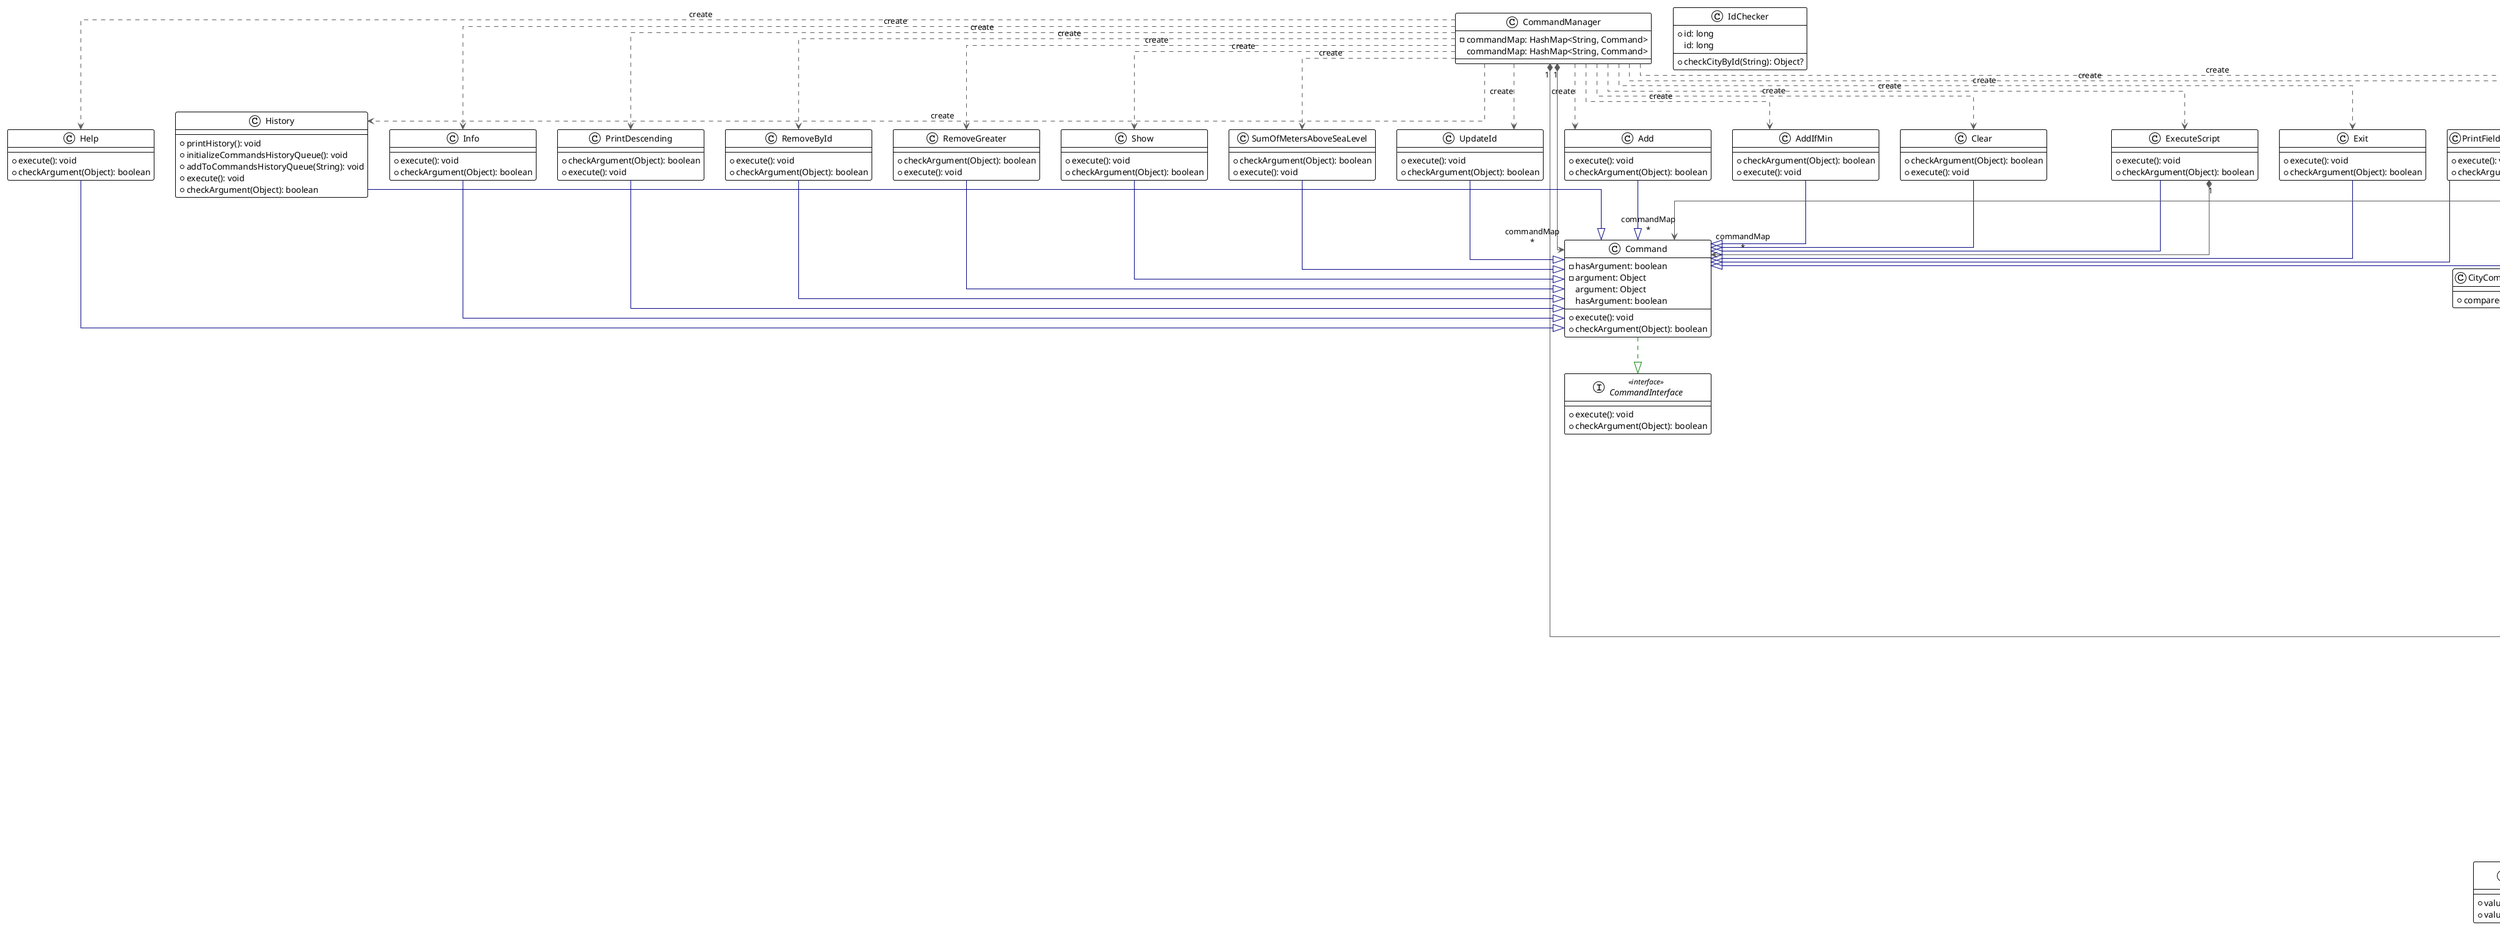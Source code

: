 @startuml

!theme plain
top to bottom direction
skinparam linetype ortho

class Add {
  + execute(): void
  + checkArgument(Object): boolean
}
class AddIfMin {
  + checkArgument(Object): boolean
  + execute(): void
}
class CSVManager {
  + readFromFile(String): TreeSet<City>
  + write(String, TreeSet<City>): void
}
class City {
  - height: int
  - creationDate: Date
  - standardOfLiving: StandardOfLiving
  - governor: Human
  - coordinates: Coordinates
  - population: int
  - metersAboveSeaLevel: Double
  - name: String
  - id: long
  - government: Government
  - area: Integer
  - climate: Climate
  + compareTo(City): int
  + toString(): String
   name: String
   coordinates: Coordinates
   metersAboveSeaLevel: Double
   climate: Climate
   height: int
   population: Integer
   creationDate: Date
   area: int
   standardOfLiving: StandardOfLiving
   id: long
   governor: Human
   government: Government
}
class CityComparator {
  + compare(City, City): int
}
class CityComparatorByMetersAboveSeaLevel {
  + compare(City, City): int
}
class Clear {
  + checkArgument(Object): boolean
  + execute(): void
}
enum Climate << enumeration >> {
  + values(): Climate[]
  + valueOf(String): Climate
}
class CollectionManager {
  - pathToDataFile: String
  + loadCollection(String): void
  + writeCollection(): void
   pathToDataFile: String
   newCity: City
   cityCollection: TreeSet<City>
}
class Command {
  - hasArgument: boolean
  - argument: Object
  + execute(): void
  + checkArgument(Object): boolean
   argument: Object
   hasArgument: boolean
}
interface CommandInterface << interface >> {
  + execute(): void
  + checkArgument(Object): boolean
}
class CommandManager {
  - commandMap: HashMap<String, Command>
   commandMap: HashMap<String, Command>
}
class Coordinates {
  - y: double
  - x: int
  + toString(): String
  + hashCode(): int
  + compareTo(Coordinates): int
   y: double
   x: int
}
class ExecuteScript {
  + execute(): void
  + checkArgument(Object): boolean
}
class Exit {
  + execute(): void
  + checkArgument(Object): boolean
}
enum Government << enumeration >> {
  + values(): Government[]
  + valueOf(String): Government
}
class Help {
  + execute(): void
  + checkArgument(Object): boolean
}
class History {
  + printHistory(): void
  + initializeCommandsHistoryQueue(): void
  + addToCommandsHistoryQueue(String): void
  + execute(): void
  + checkArgument(Object): boolean
}
class Human {
  + compareTo(Human): int
  + toString(): String
}
class IdChecker {
  + id: long
  + checkCityById(String): Object?
   id: long
}
class Info {
  + execute(): void
  + checkArgument(Object): boolean
}
class Main {
  + main(String[]): void
}
interface Managers << interface >> {
  + write(String, TreeSet<City>): void
  + readFromFile(String): TreeSet<City>
}
class PrintDescending {
  + checkArgument(Object): boolean
  + execute(): void
}
class PrintFieldDescendingMetersAboveSeaLevel {
  + execute(): void
  + checkArgument(Object): boolean
}
class RemoveById {
  + execute(): void
  + checkArgument(Object): boolean
}
class RemoveGreater {
  + checkArgument(Object): boolean
  + execute(): void
}
class Save {
  + checkArgument(Object): boolean
  + execute(): void
}
class Show {
  + execute(): void
  + checkArgument(Object): boolean
}
enum StandardOfLiving << enumeration >> {
  + values(): StandardOfLiving[]
  + valueOf(String): StandardOfLiving
}
class SumOfMetersAboveSeaLevel {
  + checkArgument(Object): boolean
  + execute(): void
}
class UpdateId {
  + execute(): void
  + checkArgument(Object): boolean
}
class UserManager {
  - isWorking: boolean
  + createNewCityByUser(): ArrayList<Object>
  + requestCommand(): void
  - requestEnum(Object[], String): Object
   isWorking: boolean
   working: boolean
}

Add                                      -[#000082,plain]-^  Command                                 
AddIfMin                                 -[#000082,plain]-^  Command                                 
CSVManager                               -[#595959,dashed]->  City                                    : "«create»"
CSVManager                               -[#595959,dashed]->  CityComparator                          : "«create»"
CSVManager                               -[#595959,dashed]->  Coordinates                             : "«create»"
CSVManager                               -[#595959,dashed]->  Human                                   : "«create»"
CSVManager                               -[#008200,dashed]-^  Managers                                
City                                    "1" *-[#595959,plain]-> "climate\n1" Climate                                 
City                                    "1" *-[#595959,plain]-> "coordinates\n1" Coordinates                             
City                                    "1" *-[#595959,plain]-> "government\n1" Government                              
City                                    "1" *-[#595959,plain]-> "governor\n1" Human                                   
City                                    "1" *-[#595959,plain]-> "standardOfLiving\n1" StandardOfLiving                        
Clear                                    -[#000082,plain]-^  Command                                 
CollectionManager                        -[#595959,dashed]->  CSVManager                              : "«create»"
CollectionManager                       "1" *-[#595959,plain]-> "cityTreeSet\n*" City                                    
CollectionManager                        -[#595959,dashed]->  City                                    : "«create»"
Command                                  -[#008200,dashed]-^  CommandInterface                        
CommandManager                           -[#595959,dashed]->  Add                                     : "«create»"
CommandManager                           -[#595959,dashed]->  AddIfMin                                : "«create»"
CommandManager                          "1" *-[#595959,plain]-> "cities\n1" City                                    
CommandManager                           -[#595959,dashed]->  Clear                                   : "«create»"
CommandManager                          "1" *-[#595959,plain]-> "commandMap\n*" Command                                 
CommandManager                           -[#595959,dashed]->  ExecuteScript                           : "«create»"
CommandManager                           -[#595959,dashed]->  Exit                                    : "«create»"
CommandManager                           -[#595959,dashed]->  Help                                    : "«create»"
CommandManager                           -[#595959,dashed]->  History                                 : "«create»"
CommandManager                           -[#595959,dashed]->  Info                                    : "«create»"
CommandManager                           -[#595959,dashed]->  PrintDescending                         : "«create»"
CommandManager                           -[#595959,dashed]->  PrintFieldDescendingMetersAboveSeaLevel : "«create»"
CommandManager                           -[#595959,dashed]->  RemoveById                              : "«create»"
CommandManager                           -[#595959,dashed]->  RemoveGreater                           : "«create»"
CommandManager                           -[#595959,dashed]->  Save                                    : "«create»"
CommandManager                           -[#595959,dashed]->  Show                                    : "«create»"
CommandManager                           -[#595959,dashed]->  SumOfMetersAboveSeaLevel                : "«create»"
CommandManager                           -[#595959,dashed]->  UpdateId                                : "«create»"
ExecuteScript                            -[#000082,plain]-^  Command                                 
ExecuteScript                           "1" *-[#595959,plain]-> "commandMap\n*" Command                                 
Exit                                     -[#000082,plain]-^  Command                                 
Help                                     -[#000082,plain]-^  Command                                 
History                                  -[#000082,plain]-^  Command                                 
Info                                     -[#000082,plain]-^  Command                                 
Main                                     -[#595959,dashed]->  CollectionManager                       : "«create»"
PrintDescending                          -[#000082,plain]-^  Command                                 
PrintFieldDescendingMetersAboveSeaLevel  -[#595959,dashed]->  CityComparatorByMetersAboveSeaLevel     : "«create»"
PrintFieldDescendingMetersAboveSeaLevel  -[#000082,plain]-^  Command                                 
RemoveById                               -[#000082,plain]-^  Command                                 
RemoveGreater                            -[#000082,plain]-^  Command                                 
Save                                     -[#595959,dashed]->  CollectionManager                       : "«create»"
Save                                     -[#000082,plain]-^  Command                                 
Show                                     -[#000082,plain]-^  Command                                 
SumOfMetersAboveSeaLevel                 -[#000082,plain]-^  Command                                 
UpdateId                                 -[#000082,plain]-^  Command                                 
UserManager                             "1" *-[#595959,plain]-> "commandMap\n*" Command                                 
UserManager                              -[#595959,dashed]->  Coordinates                             : "«create»"
UserManager                              -[#595959,dashed]->  Human                                   : "«create»"
@enduml
